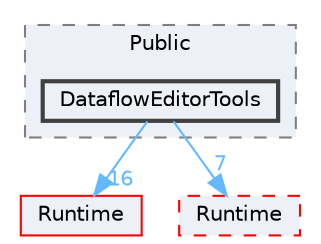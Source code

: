 digraph "DataflowEditorTools"
{
 // INTERACTIVE_SVG=YES
 // LATEX_PDF_SIZE
  bgcolor="transparent";
  edge [fontname=Helvetica,fontsize=10,labelfontname=Helvetica,labelfontsize=10];
  node [fontname=Helvetica,fontsize=10,shape=box,height=0.2,width=0.4];
  compound=true
  subgraph clusterdir_eb2fcef79001a6b58b1f6d1800135be6 {
    graph [ bgcolor="#edf0f7", pencolor="grey50", label="Public", fontname=Helvetica,fontsize=10 style="filled,dashed", URL="dir_eb2fcef79001a6b58b1f6d1800135be6.html",tooltip=""]
  dir_f39cbc33f51c1aa9311f2555072e5b81 [label="DataflowEditorTools", fillcolor="#edf0f7", color="grey25", style="filled,bold", URL="dir_f39cbc33f51c1aa9311f2555072e5b81.html",tooltip=""];
  }
  dir_7536b172fbd480bfd146a1b1acd6856b [label="Runtime", fillcolor="#edf0f7", color="red", style="filled", URL="dir_7536b172fbd480bfd146a1b1acd6856b.html",tooltip=""];
  dir_a60e1ce30f7313164a0e11a69cddad56 [label="Runtime", fillcolor="#edf0f7", color="red", style="filled,dashed", URL="dir_a60e1ce30f7313164a0e11a69cddad56.html",tooltip=""];
  dir_f39cbc33f51c1aa9311f2555072e5b81->dir_7536b172fbd480bfd146a1b1acd6856b [headlabel="16", labeldistance=1.5 headhref="dir_000290_000984.html" href="dir_000290_000984.html" color="steelblue1" fontcolor="steelblue1"];
  dir_f39cbc33f51c1aa9311f2555072e5b81->dir_a60e1ce30f7313164a0e11a69cddad56 [headlabel="7", labeldistance=1.5 headhref="dir_000290_000983.html" href="dir_000290_000983.html" color="steelblue1" fontcolor="steelblue1"];
}
